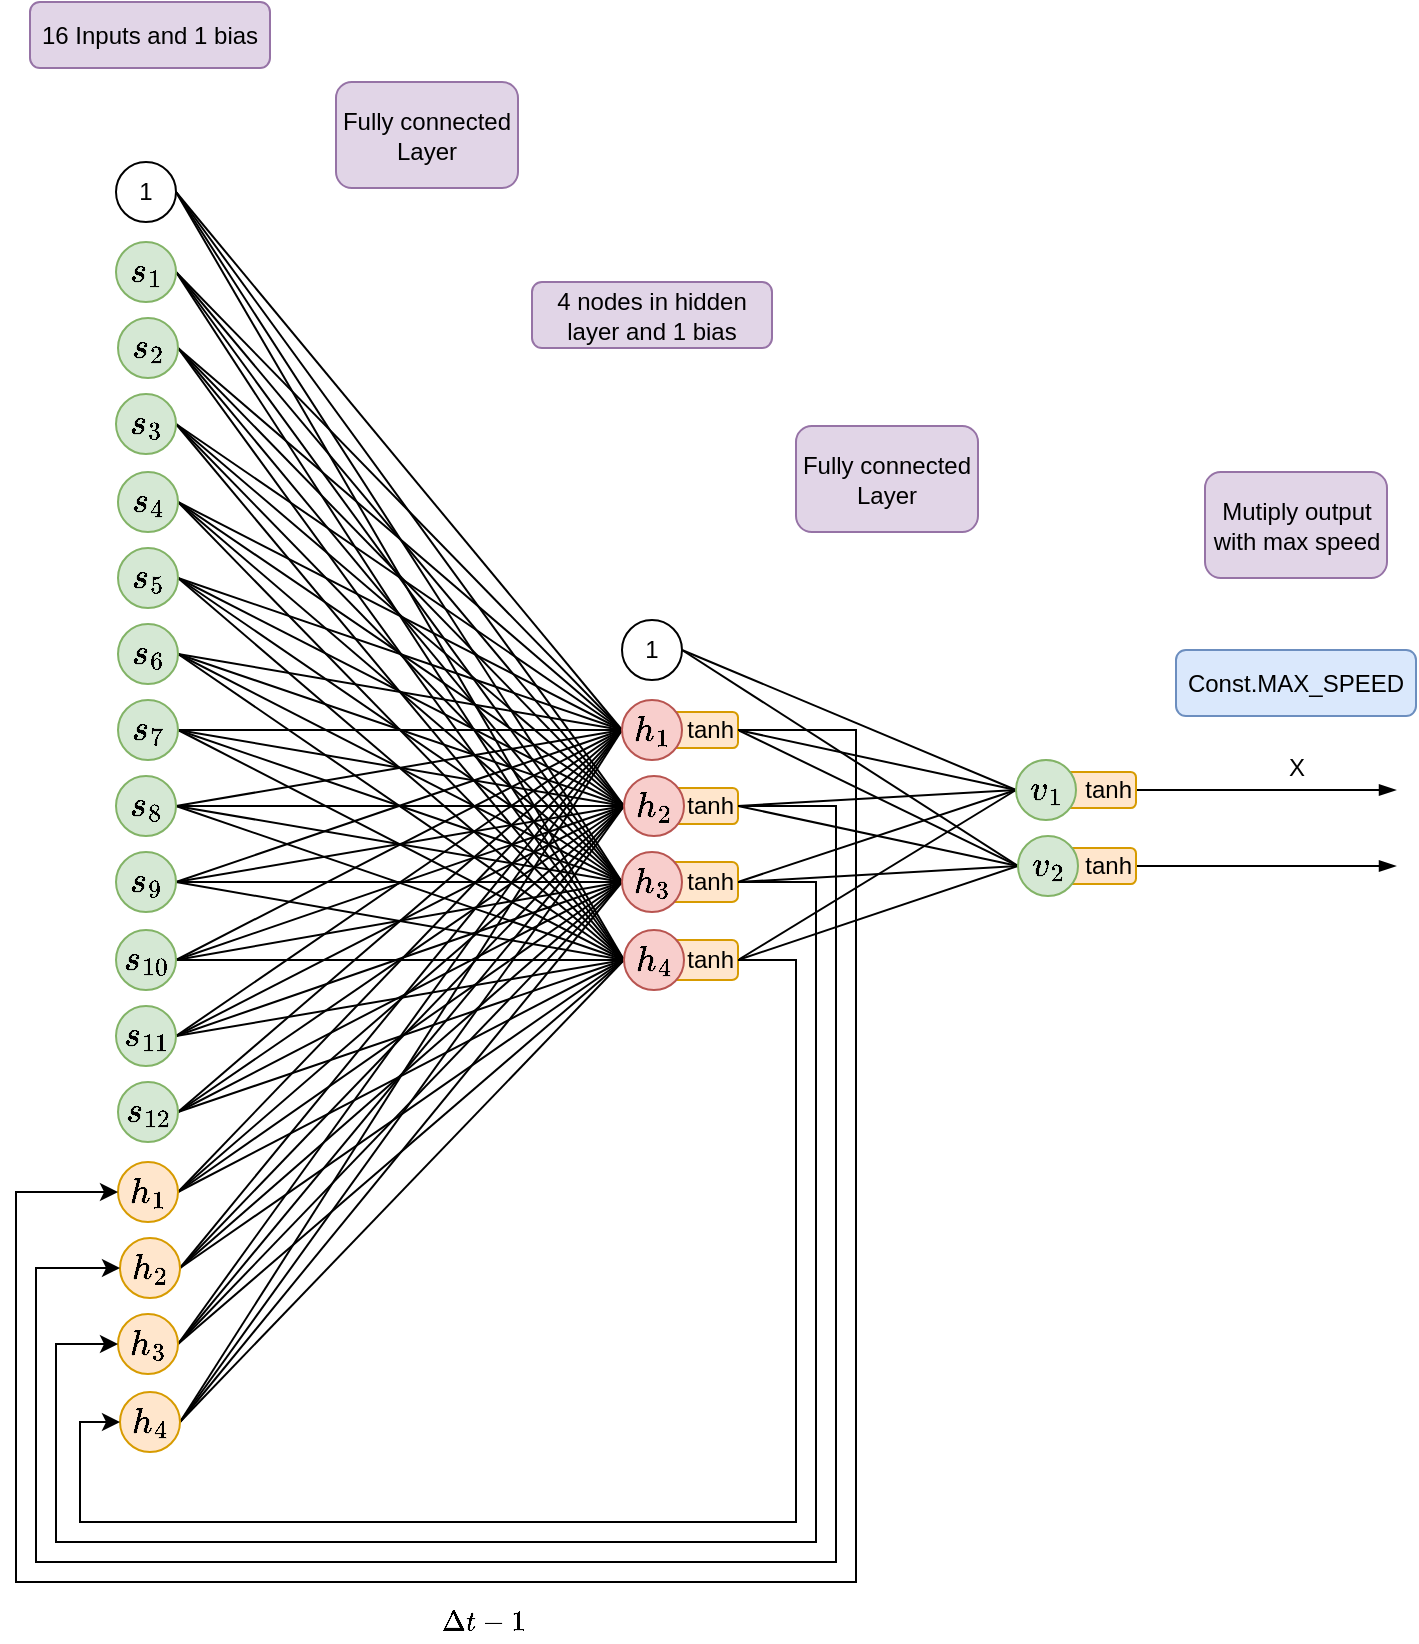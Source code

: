 <mxfile version="14.4.4" type="device"><diagram id="Dm9-tnIEVENg8xniTGuk" name="Page-1"><mxGraphModel dx="1550" dy="779" grid="1" gridSize="10" guides="1" tooltips="1" connect="1" arrows="1" fold="1" page="1" pageScale="1" pageWidth="827" pageHeight="1169" math="1" shadow="0"><root><mxCell id="0"/><mxCell id="1" parent="0"/><mxCell id="SldrQTkmGo04Pgy9KZBU-139" style="edgeStyle=orthogonalEdgeStyle;curved=1;rounded=0;orthogonalLoop=1;jettySize=auto;html=1;endArrow=blockThin;endFill=1;fontColor=#000000;" edge="1" parent="1" source="SldrQTkmGo04Pgy9KZBU-132"><mxGeometry relative="1" as="geometry"><mxPoint x="770" y="484" as="targetPoint"/></mxGeometry></mxCell><mxCell id="SldrQTkmGo04Pgy9KZBU-132" value="tanh" style="rounded=1;whiteSpace=wrap;html=1;labelBackgroundColor=none;strokeColor=#d79b00;align=right;fillColor=#ffe6cc;" vertex="1" parent="1"><mxGeometry x="590" y="475" width="50" height="18" as="geometry"/></mxCell><mxCell id="SldrQTkmGo04Pgy9KZBU-140" style="edgeStyle=orthogonalEdgeStyle;curved=1;rounded=0;orthogonalLoop=1;jettySize=auto;html=1;exitX=1;exitY=0.5;exitDx=0;exitDy=0;endArrow=blockThin;endFill=1;fontColor=#000000;" edge="1" parent="1" source="SldrQTkmGo04Pgy9KZBU-133"><mxGeometry relative="1" as="geometry"><mxPoint x="770" y="522" as="targetPoint"/></mxGeometry></mxCell><mxCell id="SldrQTkmGo04Pgy9KZBU-133" value="tanh" style="rounded=1;whiteSpace=wrap;html=1;labelBackgroundColor=none;strokeColor=#d79b00;align=right;fillColor=#ffe6cc;" vertex="1" parent="1"><mxGeometry x="590" y="513" width="50" height="18" as="geometry"/></mxCell><mxCell id="SldrQTkmGo04Pgy9KZBU-126" style="edgeStyle=none;rounded=0;orthogonalLoop=1;jettySize=auto;html=1;exitX=1;exitY=0.5;exitDx=0;exitDy=0;entryX=0;entryY=0.5;entryDx=0;entryDy=0;endArrow=none;endFill=0;fontColor=#000000;" edge="1" parent="1" source="SldrQTkmGo04Pgy9KZBU-119" target="SldrQTkmGo04Pgy9KZBU-30"><mxGeometry relative="1" as="geometry"/></mxCell><mxCell id="SldrQTkmGo04Pgy9KZBU-127" style="edgeStyle=none;rounded=0;orthogonalLoop=1;jettySize=auto;html=1;exitX=1;exitY=0.5;exitDx=0;exitDy=0;entryX=0;entryY=0.5;entryDx=0;entryDy=0;endArrow=none;endFill=0;fontColor=#000000;" edge="1" parent="1" source="SldrQTkmGo04Pgy9KZBU-119" target="SldrQTkmGo04Pgy9KZBU-31"><mxGeometry relative="1" as="geometry"/></mxCell><mxCell id="SldrQTkmGo04Pgy9KZBU-119" value="tanh" style="rounded=1;whiteSpace=wrap;html=1;labelBackgroundColor=none;strokeColor=#d79b00;align=right;fillColor=#ffe6cc;" vertex="1" parent="1"><mxGeometry x="391" y="483" width="50" height="18" as="geometry"/></mxCell><mxCell id="SldrQTkmGo04Pgy9KZBU-128" style="edgeStyle=none;rounded=0;orthogonalLoop=1;jettySize=auto;html=1;exitX=1;exitY=0.5;exitDx=0;exitDy=0;entryX=0;entryY=0.5;entryDx=0;entryDy=0;endArrow=none;endFill=0;fontColor=#000000;" edge="1" parent="1" source="SldrQTkmGo04Pgy9KZBU-120" target="SldrQTkmGo04Pgy9KZBU-30"><mxGeometry relative="1" as="geometry"/></mxCell><mxCell id="SldrQTkmGo04Pgy9KZBU-129" style="edgeStyle=none;rounded=0;orthogonalLoop=1;jettySize=auto;html=1;exitX=1;exitY=0.5;exitDx=0;exitDy=0;entryX=0;entryY=0.5;entryDx=0;entryDy=0;endArrow=none;endFill=0;fontColor=#000000;" edge="1" parent="1" source="SldrQTkmGo04Pgy9KZBU-120" target="SldrQTkmGo04Pgy9KZBU-31"><mxGeometry relative="1" as="geometry"/></mxCell><mxCell id="SldrQTkmGo04Pgy9KZBU-120" value="tanh" style="rounded=1;whiteSpace=wrap;html=1;labelBackgroundColor=none;strokeColor=#d79b00;align=right;fillColor=#ffe6cc;" vertex="1" parent="1"><mxGeometry x="391" y="520" width="50" height="20" as="geometry"/></mxCell><mxCell id="SldrQTkmGo04Pgy9KZBU-130" style="edgeStyle=none;rounded=0;orthogonalLoop=1;jettySize=auto;html=1;exitX=1;exitY=0.5;exitDx=0;exitDy=0;entryX=0;entryY=0.5;entryDx=0;entryDy=0;endArrow=none;endFill=0;fontColor=#000000;" edge="1" parent="1" source="SldrQTkmGo04Pgy9KZBU-121" target="SldrQTkmGo04Pgy9KZBU-30"><mxGeometry relative="1" as="geometry"/></mxCell><mxCell id="SldrQTkmGo04Pgy9KZBU-131" style="edgeStyle=none;rounded=0;orthogonalLoop=1;jettySize=auto;html=1;exitX=1;exitY=0.5;exitDx=0;exitDy=0;entryX=0;entryY=0.5;entryDx=0;entryDy=0;endArrow=none;endFill=0;fontColor=#000000;" edge="1" parent="1" source="SldrQTkmGo04Pgy9KZBU-121" target="SldrQTkmGo04Pgy9KZBU-31"><mxGeometry relative="1" as="geometry"/></mxCell><mxCell id="SldrQTkmGo04Pgy9KZBU-121" value="tanh" style="rounded=1;whiteSpace=wrap;html=1;labelBackgroundColor=none;strokeColor=#d79b00;align=right;fillColor=#ffe6cc;" vertex="1" parent="1"><mxGeometry x="391" y="559" width="50" height="20" as="geometry"/></mxCell><mxCell id="SldrQTkmGo04Pgy9KZBU-122" style="edgeStyle=none;rounded=0;orthogonalLoop=1;jettySize=auto;html=1;exitX=1;exitY=0.5;exitDx=0;exitDy=0;entryX=0;entryY=0.5;entryDx=0;entryDy=0;endArrow=none;endFill=0;fontColor=#000000;" edge="1" parent="1" source="SldrQTkmGo04Pgy9KZBU-116" target="SldrQTkmGo04Pgy9KZBU-30"><mxGeometry relative="1" as="geometry"/></mxCell><mxCell id="SldrQTkmGo04Pgy9KZBU-125" style="edgeStyle=none;rounded=0;orthogonalLoop=1;jettySize=auto;html=1;exitX=1;exitY=0.5;exitDx=0;exitDy=0;entryX=0;entryY=0.5;entryDx=0;entryDy=0;endArrow=none;endFill=0;fontColor=#000000;" edge="1" parent="1" source="SldrQTkmGo04Pgy9KZBU-116" target="SldrQTkmGo04Pgy9KZBU-31"><mxGeometry relative="1" as="geometry"/></mxCell><mxCell id="SldrQTkmGo04Pgy9KZBU-116" value="tanh" style="rounded=1;whiteSpace=wrap;html=1;labelBackgroundColor=none;strokeColor=#d79b00;align=right;fillColor=#ffe6cc;" vertex="1" parent="1"><mxGeometry x="391" y="445" width="50" height="18" as="geometry"/></mxCell><mxCell id="SldrQTkmGo04Pgy9KZBU-35" style="rounded=0;orthogonalLoop=1;jettySize=auto;html=1;entryX=0;entryY=0.5;entryDx=0;entryDy=0;fontColor=#000000;endArrow=none;endFill=0;exitX=1;exitY=0.5;exitDx=0;exitDy=0;" edge="1" parent="1" source="SldrQTkmGo04Pgy9KZBU-1" target="SldrQTkmGo04Pgy9KZBU-25"><mxGeometry relative="1" as="geometry"/></mxCell><mxCell id="SldrQTkmGo04Pgy9KZBU-85" style="edgeStyle=none;rounded=0;orthogonalLoop=1;jettySize=auto;html=1;exitX=1;exitY=0.5;exitDx=0;exitDy=0;entryX=0;entryY=0.5;entryDx=0;entryDy=0;endArrow=none;endFill=0;fontColor=#000000;" edge="1" parent="1" source="SldrQTkmGo04Pgy9KZBU-1" target="SldrQTkmGo04Pgy9KZBU-28"><mxGeometry relative="1" as="geometry"/></mxCell><mxCell id="SldrQTkmGo04Pgy9KZBU-86" style="edgeStyle=none;rounded=0;orthogonalLoop=1;jettySize=auto;html=1;exitX=1;exitY=0.5;exitDx=0;exitDy=0;entryX=0;entryY=0.5;entryDx=0;entryDy=0;endArrow=none;endFill=0;fontColor=#000000;" edge="1" parent="1" source="SldrQTkmGo04Pgy9KZBU-1" target="SldrQTkmGo04Pgy9KZBU-26"><mxGeometry relative="1" as="geometry"/></mxCell><mxCell id="SldrQTkmGo04Pgy9KZBU-87" style="edgeStyle=none;rounded=0;orthogonalLoop=1;jettySize=auto;html=1;exitX=1;exitY=0.5;exitDx=0;exitDy=0;entryX=0;entryY=0.5;entryDx=0;entryDy=0;endArrow=none;endFill=0;fontColor=#000000;" edge="1" parent="1" source="SldrQTkmGo04Pgy9KZBU-1" target="SldrQTkmGo04Pgy9KZBU-27"><mxGeometry relative="1" as="geometry"/></mxCell><mxCell id="SldrQTkmGo04Pgy9KZBU-1" value="1" style="ellipse;whiteSpace=wrap;html=1;" vertex="1" parent="1"><mxGeometry x="130" y="170" width="30" height="30" as="geometry"/></mxCell><mxCell id="SldrQTkmGo04Pgy9KZBU-36" style="edgeStyle=none;rounded=0;orthogonalLoop=1;jettySize=auto;html=1;exitX=1;exitY=0.5;exitDx=0;exitDy=0;entryX=0;entryY=0.5;entryDx=0;entryDy=0;endArrow=none;endFill=0;fontColor=#000000;" edge="1" parent="1" source="SldrQTkmGo04Pgy9KZBU-2" target="SldrQTkmGo04Pgy9KZBU-25"><mxGeometry relative="1" as="geometry"/></mxCell><mxCell id="SldrQTkmGo04Pgy9KZBU-84" style="edgeStyle=none;rounded=0;orthogonalLoop=1;jettySize=auto;html=1;exitX=1;exitY=0.5;exitDx=0;exitDy=0;entryX=0;entryY=0.5;entryDx=0;entryDy=0;endArrow=none;endFill=0;fontColor=#000000;" edge="1" parent="1" source="SldrQTkmGo04Pgy9KZBU-2" target="SldrQTkmGo04Pgy9KZBU-28"><mxGeometry relative="1" as="geometry"/></mxCell><mxCell id="SldrQTkmGo04Pgy9KZBU-89" style="edgeStyle=none;rounded=0;orthogonalLoop=1;jettySize=auto;html=1;exitX=1;exitY=0.5;exitDx=0;exitDy=0;entryX=0;entryY=0.5;entryDx=0;entryDy=0;endArrow=none;endFill=0;fontColor=#000000;" edge="1" parent="1" source="SldrQTkmGo04Pgy9KZBU-2" target="SldrQTkmGo04Pgy9KZBU-26"><mxGeometry relative="1" as="geometry"/></mxCell><mxCell id="SldrQTkmGo04Pgy9KZBU-90" style="edgeStyle=none;rounded=0;orthogonalLoop=1;jettySize=auto;html=1;exitX=1;exitY=0.5;exitDx=0;exitDy=0;entryX=0;entryY=0.5;entryDx=0;entryDy=0;endArrow=none;endFill=0;fontColor=#000000;" edge="1" parent="1" source="SldrQTkmGo04Pgy9KZBU-2" target="SldrQTkmGo04Pgy9KZBU-27"><mxGeometry relative="1" as="geometry"/></mxCell><mxCell id="SldrQTkmGo04Pgy9KZBU-2" value="&lt;div style=&quot;text-align: left&quot;&gt;&lt;font face=&quot;monospace&quot;&gt;&lt;span style=&quot;font-size: 14px;&quot;&gt;\(s_1\)&lt;/span&gt;&lt;/font&gt;&lt;/div&gt;" style="ellipse;whiteSpace=wrap;html=1;flipV=1;flipH=0;fillColor=#d5e8d4;strokeColor=#82b366;labelBackgroundColor=none;" vertex="1" parent="1"><mxGeometry x="130" y="210" width="30" height="30" as="geometry"/></mxCell><mxCell id="SldrQTkmGo04Pgy9KZBU-37" style="edgeStyle=none;rounded=0;orthogonalLoop=1;jettySize=auto;html=1;exitX=1;exitY=0.5;exitDx=0;exitDy=0;endArrow=none;endFill=0;fontColor=#000000;entryX=0;entryY=0.5;entryDx=0;entryDy=0;" edge="1" parent="1" source="SldrQTkmGo04Pgy9KZBU-3" target="SldrQTkmGo04Pgy9KZBU-25"><mxGeometry relative="1" as="geometry"><mxPoint x="380" y="450.0" as="targetPoint"/></mxGeometry></mxCell><mxCell id="SldrQTkmGo04Pgy9KZBU-83" style="edgeStyle=none;rounded=0;orthogonalLoop=1;jettySize=auto;html=1;exitX=1;exitY=0.5;exitDx=0;exitDy=0;entryX=0;entryY=0.5;entryDx=0;entryDy=0;endArrow=none;endFill=0;fontColor=#000000;" edge="1" parent="1" source="SldrQTkmGo04Pgy9KZBU-3" target="SldrQTkmGo04Pgy9KZBU-28"><mxGeometry relative="1" as="geometry"/></mxCell><mxCell id="SldrQTkmGo04Pgy9KZBU-91" style="edgeStyle=none;rounded=0;orthogonalLoop=1;jettySize=auto;html=1;exitX=1;exitY=0.5;exitDx=0;exitDy=0;entryX=0;entryY=0.5;entryDx=0;entryDy=0;endArrow=none;endFill=0;fontColor=#000000;" edge="1" parent="1" source="SldrQTkmGo04Pgy9KZBU-3" target="SldrQTkmGo04Pgy9KZBU-26"><mxGeometry relative="1" as="geometry"/></mxCell><mxCell id="SldrQTkmGo04Pgy9KZBU-92" style="edgeStyle=none;rounded=0;orthogonalLoop=1;jettySize=auto;html=1;exitX=1;exitY=0.5;exitDx=0;exitDy=0;entryX=0;entryY=0.5;entryDx=0;entryDy=0;endArrow=none;endFill=0;fontColor=#000000;" edge="1" parent="1" source="SldrQTkmGo04Pgy9KZBU-3" target="SldrQTkmGo04Pgy9KZBU-27"><mxGeometry relative="1" as="geometry"/></mxCell><mxCell id="SldrQTkmGo04Pgy9KZBU-3" value="&lt;div style=&quot;text-align: left&quot;&gt;&lt;font face=&quot;monospace&quot;&gt;&lt;span style=&quot;font-size: 14px;&quot;&gt;\(s_2\)&lt;/span&gt;&lt;/font&gt;&lt;/div&gt;" style="ellipse;whiteSpace=wrap;html=1;flipV=1;flipH=0;fillColor=#d5e8d4;strokeColor=#82b366;labelBackgroundColor=none;" vertex="1" parent="1"><mxGeometry x="131" y="248" width="30" height="30" as="geometry"/></mxCell><mxCell id="SldrQTkmGo04Pgy9KZBU-38" style="edgeStyle=none;rounded=0;orthogonalLoop=1;jettySize=auto;html=1;exitX=1;exitY=0.5;exitDx=0;exitDy=0;entryX=0;entryY=0.5;entryDx=0;entryDy=0;endArrow=none;endFill=0;fontColor=#000000;" edge="1" parent="1" source="SldrQTkmGo04Pgy9KZBU-4" target="SldrQTkmGo04Pgy9KZBU-25"><mxGeometry relative="1" as="geometry"/></mxCell><mxCell id="SldrQTkmGo04Pgy9KZBU-82" style="edgeStyle=none;rounded=0;orthogonalLoop=1;jettySize=auto;html=1;exitX=1;exitY=0.5;exitDx=0;exitDy=0;entryX=0;entryY=0.5;entryDx=0;entryDy=0;endArrow=none;endFill=0;fontColor=#000000;" edge="1" parent="1" source="SldrQTkmGo04Pgy9KZBU-4" target="SldrQTkmGo04Pgy9KZBU-28"><mxGeometry relative="1" as="geometry"/></mxCell><mxCell id="SldrQTkmGo04Pgy9KZBU-93" style="edgeStyle=none;rounded=0;orthogonalLoop=1;jettySize=auto;html=1;exitX=1;exitY=0.5;exitDx=0;exitDy=0;entryX=0;entryY=0.5;entryDx=0;entryDy=0;endArrow=none;endFill=0;fontColor=#000000;" edge="1" parent="1" source="SldrQTkmGo04Pgy9KZBU-4" target="SldrQTkmGo04Pgy9KZBU-26"><mxGeometry relative="1" as="geometry"/></mxCell><mxCell id="SldrQTkmGo04Pgy9KZBU-94" style="edgeStyle=none;rounded=0;orthogonalLoop=1;jettySize=auto;html=1;exitX=1;exitY=0.5;exitDx=0;exitDy=0;entryX=0;entryY=0.5;entryDx=0;entryDy=0;endArrow=none;endFill=0;fontColor=#000000;" edge="1" parent="1" source="SldrQTkmGo04Pgy9KZBU-4" target="SldrQTkmGo04Pgy9KZBU-27"><mxGeometry relative="1" as="geometry"/></mxCell><mxCell id="SldrQTkmGo04Pgy9KZBU-4" value="&lt;div style=&quot;text-align: left&quot;&gt;&lt;font face=&quot;monospace&quot;&gt;&lt;span style=&quot;font-size: 14px;&quot;&gt;\(s_3\)&lt;/span&gt;&lt;/font&gt;&lt;/div&gt;" style="ellipse;whiteSpace=wrap;html=1;flipV=1;flipH=0;fillColor=#d5e8d4;strokeColor=#82b366;labelBackgroundColor=none;" vertex="1" parent="1"><mxGeometry x="130" y="286" width="30" height="30" as="geometry"/></mxCell><mxCell id="SldrQTkmGo04Pgy9KZBU-39" style="edgeStyle=none;rounded=0;orthogonalLoop=1;jettySize=auto;html=1;exitX=1;exitY=0.5;exitDx=0;exitDy=0;entryX=0;entryY=0.5;entryDx=0;entryDy=0;endArrow=none;endFill=0;fontColor=#000000;" edge="1" parent="1" source="SldrQTkmGo04Pgy9KZBU-6" target="SldrQTkmGo04Pgy9KZBU-25"><mxGeometry relative="1" as="geometry"/></mxCell><mxCell id="SldrQTkmGo04Pgy9KZBU-81" style="edgeStyle=none;rounded=0;orthogonalLoop=1;jettySize=auto;html=1;exitX=1;exitY=0.5;exitDx=0;exitDy=0;entryX=0;entryY=0.5;entryDx=0;entryDy=0;endArrow=none;endFill=0;fontColor=#000000;" edge="1" parent="1" source="SldrQTkmGo04Pgy9KZBU-6" target="SldrQTkmGo04Pgy9KZBU-28"><mxGeometry relative="1" as="geometry"/></mxCell><mxCell id="SldrQTkmGo04Pgy9KZBU-95" style="edgeStyle=none;rounded=0;orthogonalLoop=1;jettySize=auto;html=1;exitX=1;exitY=0.5;exitDx=0;exitDy=0;entryX=0;entryY=0.5;entryDx=0;entryDy=0;endArrow=none;endFill=0;fontColor=#000000;" edge="1" parent="1" source="SldrQTkmGo04Pgy9KZBU-6" target="SldrQTkmGo04Pgy9KZBU-26"><mxGeometry relative="1" as="geometry"/></mxCell><mxCell id="SldrQTkmGo04Pgy9KZBU-96" style="edgeStyle=none;rounded=0;orthogonalLoop=1;jettySize=auto;html=1;exitX=1;exitY=0.5;exitDx=0;exitDy=0;entryX=0;entryY=0.5;entryDx=0;entryDy=0;endArrow=none;endFill=0;fontColor=#000000;" edge="1" parent="1" source="SldrQTkmGo04Pgy9KZBU-6" target="SldrQTkmGo04Pgy9KZBU-27"><mxGeometry relative="1" as="geometry"/></mxCell><mxCell id="SldrQTkmGo04Pgy9KZBU-6" value="&lt;div style=&quot;text-align: left&quot;&gt;&lt;font face=&quot;monospace&quot;&gt;&lt;span style=&quot;font-size: 14px;&quot;&gt;\(s_4\)&lt;/span&gt;&lt;/font&gt;&lt;/div&gt;" style="ellipse;whiteSpace=wrap;html=1;flipV=1;flipH=0;fillColor=#d5e8d4;strokeColor=#82b366;labelBackgroundColor=none;" vertex="1" parent="1"><mxGeometry x="131" y="325" width="30" height="30" as="geometry"/></mxCell><mxCell id="SldrQTkmGo04Pgy9KZBU-40" style="edgeStyle=none;rounded=0;orthogonalLoop=1;jettySize=auto;html=1;exitX=1;exitY=0.5;exitDx=0;exitDy=0;endArrow=none;endFill=0;fontColor=#000000;entryX=0;entryY=0.5;entryDx=0;entryDy=0;" edge="1" parent="1" source="SldrQTkmGo04Pgy9KZBU-7" target="SldrQTkmGo04Pgy9KZBU-25"><mxGeometry relative="1" as="geometry"><mxPoint x="380" y="460.0" as="targetPoint"/></mxGeometry></mxCell><mxCell id="SldrQTkmGo04Pgy9KZBU-80" style="edgeStyle=none;rounded=0;orthogonalLoop=1;jettySize=auto;html=1;exitX=1;exitY=0.5;exitDx=0;exitDy=0;entryX=0;entryY=0.5;entryDx=0;entryDy=0;endArrow=none;endFill=0;fontColor=#000000;" edge="1" parent="1" source="SldrQTkmGo04Pgy9KZBU-7" target="SldrQTkmGo04Pgy9KZBU-28"><mxGeometry relative="1" as="geometry"/></mxCell><mxCell id="SldrQTkmGo04Pgy9KZBU-97" style="edgeStyle=none;rounded=0;orthogonalLoop=1;jettySize=auto;html=1;exitX=1;exitY=0.5;exitDx=0;exitDy=0;entryX=0;entryY=0.5;entryDx=0;entryDy=0;endArrow=none;endFill=0;fontColor=#000000;" edge="1" parent="1" source="SldrQTkmGo04Pgy9KZBU-7" target="SldrQTkmGo04Pgy9KZBU-26"><mxGeometry relative="1" as="geometry"/></mxCell><mxCell id="SldrQTkmGo04Pgy9KZBU-98" style="edgeStyle=none;rounded=0;orthogonalLoop=1;jettySize=auto;html=1;exitX=1;exitY=0.5;exitDx=0;exitDy=0;entryX=0;entryY=0.5;entryDx=0;entryDy=0;endArrow=none;endFill=0;fontColor=#000000;" edge="1" parent="1" source="SldrQTkmGo04Pgy9KZBU-7" target="SldrQTkmGo04Pgy9KZBU-27"><mxGeometry relative="1" as="geometry"/></mxCell><mxCell id="SldrQTkmGo04Pgy9KZBU-7" value="&lt;div style=&quot;text-align: left&quot;&gt;&lt;font face=&quot;monospace&quot;&gt;&lt;span style=&quot;font-size: 14px;&quot;&gt;\(s_5\)&lt;/span&gt;&lt;/font&gt;&lt;/div&gt;" style="ellipse;whiteSpace=wrap;html=1;flipV=1;flipH=0;fillColor=#d5e8d4;strokeColor=#82b366;labelBackgroundColor=none;" vertex="1" parent="1"><mxGeometry x="131" y="363" width="30" height="30" as="geometry"/></mxCell><mxCell id="SldrQTkmGo04Pgy9KZBU-45" style="rounded=0;orthogonalLoop=1;jettySize=auto;html=1;exitX=1;exitY=0.5;exitDx=0;exitDy=0;entryX=0;entryY=0.5;entryDx=0;entryDy=0;endArrow=none;endFill=0;fontColor=#000000;" edge="1" parent="1" source="SldrQTkmGo04Pgy9KZBU-8" target="SldrQTkmGo04Pgy9KZBU-25"><mxGeometry relative="1" as="geometry"/></mxCell><mxCell id="SldrQTkmGo04Pgy9KZBU-78" style="edgeStyle=none;rounded=0;orthogonalLoop=1;jettySize=auto;html=1;exitX=1;exitY=0.5;exitDx=0;exitDy=0;entryX=0;entryY=0.5;entryDx=0;entryDy=0;endArrow=none;endFill=0;fontColor=#000000;" edge="1" parent="1" source="SldrQTkmGo04Pgy9KZBU-8" target="SldrQTkmGo04Pgy9KZBU-28"><mxGeometry relative="1" as="geometry"/></mxCell><mxCell id="SldrQTkmGo04Pgy9KZBU-99" style="edgeStyle=none;rounded=0;orthogonalLoop=1;jettySize=auto;html=1;exitX=1;exitY=0.5;exitDx=0;exitDy=0;entryX=0;entryY=0.5;entryDx=0;entryDy=0;endArrow=none;endFill=0;fontColor=#000000;" edge="1" parent="1" source="SldrQTkmGo04Pgy9KZBU-8" target="SldrQTkmGo04Pgy9KZBU-26"><mxGeometry relative="1" as="geometry"/></mxCell><mxCell id="SldrQTkmGo04Pgy9KZBU-100" style="edgeStyle=none;rounded=0;orthogonalLoop=1;jettySize=auto;html=1;exitX=1;exitY=0.5;exitDx=0;exitDy=0;entryX=0;entryY=0.5;entryDx=0;entryDy=0;endArrow=none;endFill=0;fontColor=#000000;" edge="1" parent="1" source="SldrQTkmGo04Pgy9KZBU-8" target="SldrQTkmGo04Pgy9KZBU-27"><mxGeometry relative="1" as="geometry"/></mxCell><mxCell id="SldrQTkmGo04Pgy9KZBU-8" value="&lt;div style=&quot;text-align: left&quot;&gt;&lt;font face=&quot;monospace&quot;&gt;&lt;span style=&quot;font-size: 14px;&quot;&gt;\(s_6\)&lt;/span&gt;&lt;/font&gt;&lt;/div&gt;" style="ellipse;whiteSpace=wrap;html=1;flipV=1;flipH=0;fillColor=#d5e8d4;strokeColor=#82b366;labelBackgroundColor=none;" vertex="1" parent="1"><mxGeometry x="131" y="401" width="30" height="30" as="geometry"/></mxCell><mxCell id="SldrQTkmGo04Pgy9KZBU-69" style="edgeStyle=none;rounded=0;orthogonalLoop=1;jettySize=auto;html=1;exitX=1;exitY=0.5;exitDx=0;exitDy=0;endArrow=none;endFill=0;fontColor=#000000;entryX=0;entryY=0.5;entryDx=0;entryDy=0;" edge="1" parent="1" source="SldrQTkmGo04Pgy9KZBU-9" target="SldrQTkmGo04Pgy9KZBU-28"><mxGeometry relative="1" as="geometry"><mxPoint x="380" y="570" as="targetPoint"/></mxGeometry></mxCell><mxCell id="SldrQTkmGo04Pgy9KZBU-71" style="edgeStyle=none;rounded=0;orthogonalLoop=1;jettySize=auto;html=1;exitX=1;exitY=0.5;exitDx=0;exitDy=0;entryX=0;entryY=0.5;entryDx=0;entryDy=0;endArrow=none;endFill=0;fontColor=#000000;" edge="1" parent="1" source="SldrQTkmGo04Pgy9KZBU-9" target="SldrQTkmGo04Pgy9KZBU-25"><mxGeometry relative="1" as="geometry"/></mxCell><mxCell id="SldrQTkmGo04Pgy9KZBU-101" style="edgeStyle=none;rounded=0;orthogonalLoop=1;jettySize=auto;html=1;exitX=1;exitY=0.5;exitDx=0;exitDy=0;entryX=0;entryY=0.5;entryDx=0;entryDy=0;endArrow=none;endFill=0;fontColor=#000000;" edge="1" parent="1" source="SldrQTkmGo04Pgy9KZBU-9" target="SldrQTkmGo04Pgy9KZBU-26"><mxGeometry relative="1" as="geometry"/></mxCell><mxCell id="SldrQTkmGo04Pgy9KZBU-102" style="edgeStyle=none;rounded=0;orthogonalLoop=1;jettySize=auto;html=1;exitX=1;exitY=0.5;exitDx=0;exitDy=0;entryX=0;entryY=0.5;entryDx=0;entryDy=0;endArrow=none;endFill=0;fontColor=#000000;" edge="1" parent="1" source="SldrQTkmGo04Pgy9KZBU-9" target="SldrQTkmGo04Pgy9KZBU-27"><mxGeometry relative="1" as="geometry"/></mxCell><mxCell id="SldrQTkmGo04Pgy9KZBU-9" value="&lt;div style=&quot;text-align: left&quot;&gt;&lt;font face=&quot;monospace&quot;&gt;&lt;span style=&quot;font-size: 14px;&quot;&gt;\(s_7\)&lt;/span&gt;&lt;/font&gt;&lt;/div&gt;" style="ellipse;whiteSpace=wrap;html=1;flipV=1;flipH=0;fillColor=#d5e8d4;strokeColor=#82b366;labelBackgroundColor=none;" vertex="1" parent="1"><mxGeometry x="131" y="439" width="30" height="30" as="geometry"/></mxCell><mxCell id="SldrQTkmGo04Pgy9KZBU-68" style="edgeStyle=none;rounded=0;orthogonalLoop=1;jettySize=auto;html=1;exitX=1;exitY=0.5;exitDx=0;exitDy=0;entryX=0;entryY=0.5;entryDx=0;entryDy=0;endArrow=none;endFill=0;fontColor=#000000;" edge="1" parent="1" source="SldrQTkmGo04Pgy9KZBU-10" target="SldrQTkmGo04Pgy9KZBU-28"><mxGeometry relative="1" as="geometry"/></mxCell><mxCell id="SldrQTkmGo04Pgy9KZBU-73" style="edgeStyle=none;rounded=0;orthogonalLoop=1;jettySize=auto;html=1;exitX=1;exitY=0.5;exitDx=0;exitDy=0;entryX=0;entryY=0.5;entryDx=0;entryDy=0;endArrow=none;endFill=0;fontColor=#000000;" edge="1" parent="1" source="SldrQTkmGo04Pgy9KZBU-10" target="SldrQTkmGo04Pgy9KZBU-25"><mxGeometry relative="1" as="geometry"/></mxCell><mxCell id="SldrQTkmGo04Pgy9KZBU-103" style="edgeStyle=none;rounded=0;orthogonalLoop=1;jettySize=auto;html=1;exitX=1;exitY=0.5;exitDx=0;exitDy=0;entryX=0;entryY=0.5;entryDx=0;entryDy=0;endArrow=none;endFill=0;fontColor=#000000;" edge="1" parent="1" source="SldrQTkmGo04Pgy9KZBU-10" target="SldrQTkmGo04Pgy9KZBU-26"><mxGeometry relative="1" as="geometry"/></mxCell><mxCell id="SldrQTkmGo04Pgy9KZBU-104" style="edgeStyle=none;rounded=0;orthogonalLoop=1;jettySize=auto;html=1;exitX=1;exitY=0.5;exitDx=0;exitDy=0;entryX=0;entryY=0.5;entryDx=0;entryDy=0;endArrow=none;endFill=0;fontColor=#000000;" edge="1" parent="1" source="SldrQTkmGo04Pgy9KZBU-10" target="SldrQTkmGo04Pgy9KZBU-27"><mxGeometry relative="1" as="geometry"/></mxCell><mxCell id="SldrQTkmGo04Pgy9KZBU-10" value="&lt;div style=&quot;text-align: left&quot;&gt;&lt;font face=&quot;monospace&quot;&gt;&lt;span style=&quot;font-size: 14px;&quot;&gt;\(s_8\)&lt;/span&gt;&lt;/font&gt;&lt;/div&gt;" style="ellipse;whiteSpace=wrap;html=1;flipV=1;flipH=0;fillColor=#d5e8d4;strokeColor=#82b366;labelBackgroundColor=none;" vertex="1" parent="1"><mxGeometry x="130" y="477" width="30" height="30" as="geometry"/></mxCell><mxCell id="SldrQTkmGo04Pgy9KZBU-67" style="edgeStyle=none;rounded=0;orthogonalLoop=1;jettySize=auto;html=1;exitX=1;exitY=0.5;exitDx=0;exitDy=0;endArrow=none;endFill=0;fontColor=#000000;entryX=0;entryY=0.5;entryDx=0;entryDy=0;" edge="1" parent="1" source="SldrQTkmGo04Pgy9KZBU-11" target="SldrQTkmGo04Pgy9KZBU-28"><mxGeometry relative="1" as="geometry"><mxPoint x="380" y="570" as="targetPoint"/></mxGeometry></mxCell><mxCell id="SldrQTkmGo04Pgy9KZBU-74" style="edgeStyle=none;rounded=0;orthogonalLoop=1;jettySize=auto;html=1;exitX=1;exitY=0.5;exitDx=0;exitDy=0;endArrow=none;endFill=0;fontColor=#000000;entryX=0;entryY=0.5;entryDx=0;entryDy=0;" edge="1" parent="1" source="SldrQTkmGo04Pgy9KZBU-11" target="SldrQTkmGo04Pgy9KZBU-25"><mxGeometry relative="1" as="geometry"><mxPoint x="380" y="450" as="targetPoint"/></mxGeometry></mxCell><mxCell id="SldrQTkmGo04Pgy9KZBU-105" style="edgeStyle=none;rounded=0;orthogonalLoop=1;jettySize=auto;html=1;exitX=1;exitY=0.5;exitDx=0;exitDy=0;entryX=0;entryY=0.5;entryDx=0;entryDy=0;endArrow=none;endFill=0;fontColor=#000000;" edge="1" parent="1" source="SldrQTkmGo04Pgy9KZBU-11" target="SldrQTkmGo04Pgy9KZBU-26"><mxGeometry relative="1" as="geometry"/></mxCell><mxCell id="SldrQTkmGo04Pgy9KZBU-106" style="edgeStyle=none;rounded=0;orthogonalLoop=1;jettySize=auto;html=1;exitX=1;exitY=0.5;exitDx=0;exitDy=0;entryX=0;entryY=0.5;entryDx=0;entryDy=0;endArrow=none;endFill=0;fontColor=#000000;" edge="1" parent="1" source="SldrQTkmGo04Pgy9KZBU-11" target="SldrQTkmGo04Pgy9KZBU-27"><mxGeometry relative="1" as="geometry"/></mxCell><mxCell id="SldrQTkmGo04Pgy9KZBU-11" value="&lt;div style=&quot;text-align: left&quot;&gt;&lt;font face=&quot;monospace&quot;&gt;&lt;span style=&quot;font-size: 14px;&quot;&gt;\(s_9\)&lt;/span&gt;&lt;/font&gt;&lt;/div&gt;" style="ellipse;whiteSpace=wrap;html=1;flipV=1;flipH=0;fillColor=#d5e8d4;strokeColor=#82b366;labelBackgroundColor=none;" vertex="1" parent="1"><mxGeometry x="130" y="515" width="30" height="30" as="geometry"/></mxCell><mxCell id="SldrQTkmGo04Pgy9KZBU-66" style="edgeStyle=none;rounded=0;orthogonalLoop=1;jettySize=auto;html=1;exitX=1;exitY=0.5;exitDx=0;exitDy=0;endArrow=none;endFill=0;fontColor=#000000;" edge="1" parent="1" source="SldrQTkmGo04Pgy9KZBU-12" target="SldrQTkmGo04Pgy9KZBU-28"><mxGeometry relative="1" as="geometry"/></mxCell><mxCell id="SldrQTkmGo04Pgy9KZBU-75" style="edgeStyle=none;rounded=0;orthogonalLoop=1;jettySize=auto;html=1;exitX=1;exitY=0.5;exitDx=0;exitDy=0;entryX=0;entryY=0.5;entryDx=0;entryDy=0;endArrow=none;endFill=0;fontColor=#000000;" edge="1" parent="1" source="SldrQTkmGo04Pgy9KZBU-12" target="SldrQTkmGo04Pgy9KZBU-25"><mxGeometry relative="1" as="geometry"/></mxCell><mxCell id="SldrQTkmGo04Pgy9KZBU-107" style="edgeStyle=none;rounded=0;orthogonalLoop=1;jettySize=auto;html=1;exitX=1;exitY=0.5;exitDx=0;exitDy=0;entryX=0;entryY=0.5;entryDx=0;entryDy=0;endArrow=none;endFill=0;fontColor=#000000;" edge="1" parent="1" source="SldrQTkmGo04Pgy9KZBU-12" target="SldrQTkmGo04Pgy9KZBU-26"><mxGeometry relative="1" as="geometry"/></mxCell><mxCell id="SldrQTkmGo04Pgy9KZBU-108" style="edgeStyle=none;rounded=0;orthogonalLoop=1;jettySize=auto;html=1;exitX=1;exitY=0.5;exitDx=0;exitDy=0;entryX=0;entryY=0.5;entryDx=0;entryDy=0;endArrow=none;endFill=0;fontColor=#000000;" edge="1" parent="1" source="SldrQTkmGo04Pgy9KZBU-12" target="SldrQTkmGo04Pgy9KZBU-27"><mxGeometry relative="1" as="geometry"/></mxCell><mxCell id="SldrQTkmGo04Pgy9KZBU-12" value="&lt;div style=&quot;text-align: left&quot;&gt;&lt;font face=&quot;monospace&quot;&gt;&lt;span style=&quot;font-size: 14px;&quot;&gt;\(s_{10}\)&lt;/span&gt;&lt;/font&gt;&lt;/div&gt;" style="ellipse;whiteSpace=wrap;html=1;flipV=1;flipH=0;fillColor=#d5e8d4;strokeColor=#82b366;labelBackgroundColor=none;" vertex="1" parent="1"><mxGeometry x="130" y="554" width="30" height="30" as="geometry"/></mxCell><mxCell id="SldrQTkmGo04Pgy9KZBU-65" style="edgeStyle=none;rounded=0;orthogonalLoop=1;jettySize=auto;html=1;exitX=1;exitY=0.5;exitDx=0;exitDy=0;endArrow=none;endFill=0;fontColor=#000000;entryX=0;entryY=0.5;entryDx=0;entryDy=0;" edge="1" parent="1" source="SldrQTkmGo04Pgy9KZBU-13" target="SldrQTkmGo04Pgy9KZBU-28"><mxGeometry relative="1" as="geometry"><mxPoint x="380" y="570" as="targetPoint"/></mxGeometry></mxCell><mxCell id="SldrQTkmGo04Pgy9KZBU-76" style="edgeStyle=none;rounded=0;orthogonalLoop=1;jettySize=auto;html=1;exitX=1;exitY=0.5;exitDx=0;exitDy=0;entryX=0;entryY=0.5;entryDx=0;entryDy=0;endArrow=none;endFill=0;fontColor=#000000;" edge="1" parent="1" source="SldrQTkmGo04Pgy9KZBU-13" target="SldrQTkmGo04Pgy9KZBU-25"><mxGeometry relative="1" as="geometry"/></mxCell><mxCell id="SldrQTkmGo04Pgy9KZBU-109" style="edgeStyle=none;rounded=0;orthogonalLoop=1;jettySize=auto;html=1;exitX=1;exitY=0.5;exitDx=0;exitDy=0;entryX=0;entryY=0.5;entryDx=0;entryDy=0;endArrow=none;endFill=0;fontColor=#000000;" edge="1" parent="1" source="SldrQTkmGo04Pgy9KZBU-13" target="SldrQTkmGo04Pgy9KZBU-26"><mxGeometry relative="1" as="geometry"/></mxCell><mxCell id="SldrQTkmGo04Pgy9KZBU-110" style="edgeStyle=none;rounded=0;orthogonalLoop=1;jettySize=auto;html=1;exitX=1;exitY=0.5;exitDx=0;exitDy=0;entryX=0;entryY=0.5;entryDx=0;entryDy=0;endArrow=none;endFill=0;fontColor=#000000;" edge="1" parent="1" source="SldrQTkmGo04Pgy9KZBU-13" target="SldrQTkmGo04Pgy9KZBU-27"><mxGeometry relative="1" as="geometry"/></mxCell><mxCell id="SldrQTkmGo04Pgy9KZBU-13" value="&lt;div style=&quot;text-align: left&quot;&gt;&lt;font face=&quot;monospace&quot;&gt;&lt;span style=&quot;font-size: 14px;&quot;&gt;\(s_{11}\)&lt;/span&gt;&lt;/font&gt;&lt;/div&gt;" style="ellipse;whiteSpace=wrap;html=1;flipV=1;flipH=0;fillColor=#d5e8d4;strokeColor=#82b366;labelBackgroundColor=none;" vertex="1" parent="1"><mxGeometry x="130" y="592" width="30" height="30" as="geometry"/></mxCell><mxCell id="SldrQTkmGo04Pgy9KZBU-64" style="edgeStyle=none;rounded=0;orthogonalLoop=1;jettySize=auto;html=1;exitX=1;exitY=0.5;exitDx=0;exitDy=0;entryX=0;entryY=0.5;entryDx=0;entryDy=0;endArrow=none;endFill=0;fontColor=#000000;" edge="1" parent="1" source="SldrQTkmGo04Pgy9KZBU-14" target="SldrQTkmGo04Pgy9KZBU-28"><mxGeometry relative="1" as="geometry"/></mxCell><mxCell id="SldrQTkmGo04Pgy9KZBU-77" style="edgeStyle=none;rounded=0;orthogonalLoop=1;jettySize=auto;html=1;exitX=1;exitY=0.5;exitDx=0;exitDy=0;entryX=0;entryY=0.5;entryDx=0;entryDy=0;endArrow=none;endFill=0;fontColor=#000000;" edge="1" parent="1" source="SldrQTkmGo04Pgy9KZBU-14" target="SldrQTkmGo04Pgy9KZBU-25"><mxGeometry relative="1" as="geometry"/></mxCell><mxCell id="SldrQTkmGo04Pgy9KZBU-111" style="edgeStyle=none;rounded=0;orthogonalLoop=1;jettySize=auto;html=1;exitX=1;exitY=0.5;exitDx=0;exitDy=0;entryX=0;entryY=0.5;entryDx=0;entryDy=0;endArrow=none;endFill=0;fontColor=#000000;" edge="1" parent="1" source="SldrQTkmGo04Pgy9KZBU-14" target="SldrQTkmGo04Pgy9KZBU-26"><mxGeometry relative="1" as="geometry"/></mxCell><mxCell id="SldrQTkmGo04Pgy9KZBU-112" style="edgeStyle=none;rounded=0;orthogonalLoop=1;jettySize=auto;html=1;exitX=1;exitY=0.5;exitDx=0;exitDy=0;entryX=0;entryY=0.5;entryDx=0;entryDy=0;endArrow=none;endFill=0;fontColor=#000000;" edge="1" parent="1" source="SldrQTkmGo04Pgy9KZBU-14" target="SldrQTkmGo04Pgy9KZBU-27"><mxGeometry relative="1" as="geometry"/></mxCell><mxCell id="SldrQTkmGo04Pgy9KZBU-14" value="&lt;div style=&quot;text-align: left&quot;&gt;&lt;font face=&quot;monospace&quot;&gt;&lt;span style=&quot;font-size: 14px;&quot;&gt;\(s_{12}\)&lt;/span&gt;&lt;/font&gt;&lt;/div&gt;" style="ellipse;whiteSpace=wrap;html=1;flipV=1;flipH=0;fillColor=#d5e8d4;strokeColor=#82b366;labelBackgroundColor=none;" vertex="1" parent="1"><mxGeometry x="131" y="630" width="30" height="30" as="geometry"/></mxCell><mxCell id="SldrQTkmGo04Pgy9KZBU-48" style="edgeStyle=none;rounded=0;orthogonalLoop=1;jettySize=auto;html=1;exitX=1;exitY=0.5;exitDx=0;exitDy=0;entryX=0;entryY=0.5;entryDx=0;entryDy=0;endArrow=none;endFill=0;fontColor=#000000;" edge="1" parent="1" source="SldrQTkmGo04Pgy9KZBU-20" target="SldrQTkmGo04Pgy9KZBU-25"><mxGeometry relative="1" as="geometry"/></mxCell><mxCell id="SldrQTkmGo04Pgy9KZBU-52" style="edgeStyle=none;rounded=0;orthogonalLoop=1;jettySize=auto;html=1;exitX=1;exitY=0.5;exitDx=0;exitDy=0;entryX=0;entryY=0.5;entryDx=0;entryDy=0;endArrow=none;endFill=0;fontColor=#000000;" edge="1" parent="1" source="SldrQTkmGo04Pgy9KZBU-20" target="SldrQTkmGo04Pgy9KZBU-26"><mxGeometry relative="1" as="geometry"/></mxCell><mxCell id="SldrQTkmGo04Pgy9KZBU-53" style="edgeStyle=none;rounded=0;orthogonalLoop=1;jettySize=auto;html=1;exitX=1;exitY=0.5;exitDx=0;exitDy=0;entryX=0;entryY=0.5;entryDx=0;entryDy=0;endArrow=none;endFill=0;fontColor=#000000;" edge="1" parent="1" source="SldrQTkmGo04Pgy9KZBU-20" target="SldrQTkmGo04Pgy9KZBU-27"><mxGeometry relative="1" as="geometry"/></mxCell><mxCell id="SldrQTkmGo04Pgy9KZBU-54" style="edgeStyle=none;rounded=0;orthogonalLoop=1;jettySize=auto;html=1;exitX=1;exitY=0.5;exitDx=0;exitDy=0;entryX=0;entryY=0.5;entryDx=0;entryDy=0;endArrow=none;endFill=0;fontColor=#000000;" edge="1" parent="1" source="SldrQTkmGo04Pgy9KZBU-20" target="SldrQTkmGo04Pgy9KZBU-28"><mxGeometry relative="1" as="geometry"/></mxCell><mxCell id="SldrQTkmGo04Pgy9KZBU-20" value="&lt;div style=&quot;text-align: left&quot;&gt;&lt;font face=&quot;monospace&quot;&gt;&lt;span style=&quot;font-size: 14px&quot;&gt;\(h_1\)&lt;/span&gt;&lt;/font&gt;&lt;/div&gt;" style="ellipse;whiteSpace=wrap;html=1;flipV=1;flipH=0;fillColor=#ffe6cc;strokeColor=#d79b00;labelBackgroundColor=none;" vertex="1" parent="1"><mxGeometry x="131" y="670" width="30" height="30" as="geometry"/></mxCell><mxCell id="SldrQTkmGo04Pgy9KZBU-49" style="edgeStyle=none;rounded=0;orthogonalLoop=1;jettySize=auto;html=1;exitX=1;exitY=0.5;exitDx=0;exitDy=0;entryX=0;entryY=0.5;entryDx=0;entryDy=0;endArrow=none;endFill=0;fontColor=#000000;" edge="1" parent="1" source="SldrQTkmGo04Pgy9KZBU-21" target="SldrQTkmGo04Pgy9KZBU-26"><mxGeometry relative="1" as="geometry"/></mxCell><mxCell id="SldrQTkmGo04Pgy9KZBU-55" style="edgeStyle=none;rounded=0;orthogonalLoop=1;jettySize=auto;html=1;exitX=1;exitY=0.5;exitDx=0;exitDy=0;entryX=0;entryY=0.5;entryDx=0;entryDy=0;endArrow=none;endFill=0;fontColor=#000000;" edge="1" parent="1" source="SldrQTkmGo04Pgy9KZBU-21" target="SldrQTkmGo04Pgy9KZBU-25"><mxGeometry relative="1" as="geometry"/></mxCell><mxCell id="SldrQTkmGo04Pgy9KZBU-60" style="edgeStyle=none;rounded=0;orthogonalLoop=1;jettySize=auto;html=1;exitX=1;exitY=0.5;exitDx=0;exitDy=0;entryX=0;entryY=0.5;entryDx=0;entryDy=0;endArrow=none;endFill=0;fontColor=#000000;" edge="1" parent="1" source="SldrQTkmGo04Pgy9KZBU-21" target="SldrQTkmGo04Pgy9KZBU-27"><mxGeometry relative="1" as="geometry"/></mxCell><mxCell id="SldrQTkmGo04Pgy9KZBU-61" style="edgeStyle=none;rounded=0;orthogonalLoop=1;jettySize=auto;html=1;exitX=1;exitY=0.5;exitDx=0;exitDy=0;entryX=0;entryY=0.5;entryDx=0;entryDy=0;endArrow=none;endFill=0;fontColor=#000000;" edge="1" parent="1" source="SldrQTkmGo04Pgy9KZBU-21" target="SldrQTkmGo04Pgy9KZBU-28"><mxGeometry relative="1" as="geometry"/></mxCell><mxCell id="SldrQTkmGo04Pgy9KZBU-21" value="&lt;div style=&quot;text-align: left&quot;&gt;&lt;font face=&quot;monospace&quot;&gt;&lt;span style=&quot;font-size: 14px&quot;&gt;\(h_2\)&lt;/span&gt;&lt;/font&gt;&lt;/div&gt;" style="ellipse;whiteSpace=wrap;html=1;flipV=1;flipH=0;fillColor=#ffe6cc;strokeColor=#d79b00;labelBackgroundColor=none;" vertex="1" parent="1"><mxGeometry x="132" y="708" width="30" height="30" as="geometry"/></mxCell><mxCell id="SldrQTkmGo04Pgy9KZBU-50" style="edgeStyle=none;rounded=0;orthogonalLoop=1;jettySize=auto;html=1;exitX=1;exitY=0.5;exitDx=0;exitDy=0;entryX=0;entryY=0.5;entryDx=0;entryDy=0;endArrow=none;endFill=0;fontColor=#000000;" edge="1" parent="1" source="SldrQTkmGo04Pgy9KZBU-22" target="SldrQTkmGo04Pgy9KZBU-27"><mxGeometry relative="1" as="geometry"/></mxCell><mxCell id="SldrQTkmGo04Pgy9KZBU-56" style="edgeStyle=none;rounded=0;orthogonalLoop=1;jettySize=auto;html=1;exitX=1;exitY=0.5;exitDx=0;exitDy=0;entryX=0;entryY=0.5;entryDx=0;entryDy=0;endArrow=none;endFill=0;fontColor=#000000;" edge="1" parent="1" source="SldrQTkmGo04Pgy9KZBU-22" target="SldrQTkmGo04Pgy9KZBU-25"><mxGeometry relative="1" as="geometry"/></mxCell><mxCell id="SldrQTkmGo04Pgy9KZBU-62" style="edgeStyle=none;rounded=0;orthogonalLoop=1;jettySize=auto;html=1;exitX=1;exitY=0.5;exitDx=0;exitDy=0;entryX=0;entryY=0.5;entryDx=0;entryDy=0;endArrow=none;endFill=0;fontColor=#000000;" edge="1" parent="1" source="SldrQTkmGo04Pgy9KZBU-22" target="SldrQTkmGo04Pgy9KZBU-26"><mxGeometry relative="1" as="geometry"/></mxCell><mxCell id="SldrQTkmGo04Pgy9KZBU-63" style="edgeStyle=none;rounded=0;orthogonalLoop=1;jettySize=auto;html=1;exitX=1;exitY=0.5;exitDx=0;exitDy=0;entryX=0;entryY=0.5;entryDx=0;entryDy=0;endArrow=none;endFill=0;fontColor=#000000;" edge="1" parent="1" source="SldrQTkmGo04Pgy9KZBU-22" target="SldrQTkmGo04Pgy9KZBU-28"><mxGeometry relative="1" as="geometry"/></mxCell><mxCell id="SldrQTkmGo04Pgy9KZBU-22" value="&lt;div style=&quot;text-align: left&quot;&gt;&lt;font face=&quot;monospace&quot;&gt;&lt;span style=&quot;font-size: 14px&quot;&gt;\(h_3\)&lt;/span&gt;&lt;/font&gt;&lt;/div&gt;" style="ellipse;whiteSpace=wrap;html=1;flipV=1;flipH=0;fillColor=#ffe6cc;strokeColor=#d79b00;labelBackgroundColor=none;" vertex="1" parent="1"><mxGeometry x="131" y="746" width="30" height="30" as="geometry"/></mxCell><mxCell id="SldrQTkmGo04Pgy9KZBU-51" style="edgeStyle=none;rounded=0;orthogonalLoop=1;jettySize=auto;html=1;exitX=1;exitY=0.5;exitDx=0;exitDy=0;entryX=0;entryY=0.5;entryDx=0;entryDy=0;endArrow=none;endFill=0;fontColor=#000000;" edge="1" parent="1" source="SldrQTkmGo04Pgy9KZBU-23" target="SldrQTkmGo04Pgy9KZBU-28"><mxGeometry relative="1" as="geometry"/></mxCell><mxCell id="SldrQTkmGo04Pgy9KZBU-57" style="edgeStyle=none;rounded=0;orthogonalLoop=1;jettySize=auto;html=1;exitX=1;exitY=0.5;exitDx=0;exitDy=0;entryX=0;entryY=0.5;entryDx=0;entryDy=0;endArrow=none;endFill=0;fontColor=#000000;" edge="1" parent="1" source="SldrQTkmGo04Pgy9KZBU-23" target="SldrQTkmGo04Pgy9KZBU-25"><mxGeometry relative="1" as="geometry"/></mxCell><mxCell id="SldrQTkmGo04Pgy9KZBU-58" style="edgeStyle=none;rounded=0;orthogonalLoop=1;jettySize=auto;html=1;exitX=1;exitY=0.5;exitDx=0;exitDy=0;entryX=0;entryY=0.5;entryDx=0;entryDy=0;endArrow=none;endFill=0;fontColor=#000000;" edge="1" parent="1" source="SldrQTkmGo04Pgy9KZBU-23" target="SldrQTkmGo04Pgy9KZBU-27"><mxGeometry relative="1" as="geometry"/></mxCell><mxCell id="SldrQTkmGo04Pgy9KZBU-59" style="edgeStyle=none;rounded=0;orthogonalLoop=1;jettySize=auto;html=1;exitX=1;exitY=0.5;exitDx=0;exitDy=0;entryX=0;entryY=0.5;entryDx=0;entryDy=0;endArrow=none;endFill=0;fontColor=#000000;" edge="1" parent="1" source="SldrQTkmGo04Pgy9KZBU-23" target="SldrQTkmGo04Pgy9KZBU-26"><mxGeometry relative="1" as="geometry"/></mxCell><mxCell id="SldrQTkmGo04Pgy9KZBU-23" value="&lt;div style=&quot;text-align: left&quot;&gt;&lt;font face=&quot;monospace&quot;&gt;&lt;span style=&quot;font-size: 14px&quot;&gt;\(h_4\)&lt;/span&gt;&lt;/font&gt;&lt;/div&gt;" style="ellipse;whiteSpace=wrap;html=1;flipV=1;flipH=0;fillColor=#ffe6cc;strokeColor=#d79b00;labelBackgroundColor=none;" vertex="1" parent="1"><mxGeometry x="132" y="785" width="30" height="30" as="geometry"/></mxCell><mxCell id="SldrQTkmGo04Pgy9KZBU-123" style="edgeStyle=none;rounded=0;orthogonalLoop=1;jettySize=auto;html=1;exitX=1;exitY=0.5;exitDx=0;exitDy=0;entryX=0;entryY=0.5;entryDx=0;entryDy=0;endArrow=none;endFill=0;fontColor=#000000;" edge="1" parent="1" source="SldrQTkmGo04Pgy9KZBU-24" target="SldrQTkmGo04Pgy9KZBU-30"><mxGeometry relative="1" as="geometry"/></mxCell><mxCell id="SldrQTkmGo04Pgy9KZBU-124" style="edgeStyle=none;rounded=0;orthogonalLoop=1;jettySize=auto;html=1;exitX=1;exitY=0.5;exitDx=0;exitDy=0;entryX=0;entryY=0.5;entryDx=0;entryDy=0;endArrow=none;endFill=0;fontColor=#000000;" edge="1" parent="1" source="SldrQTkmGo04Pgy9KZBU-24" target="SldrQTkmGo04Pgy9KZBU-31"><mxGeometry relative="1" as="geometry"/></mxCell><mxCell id="SldrQTkmGo04Pgy9KZBU-24" value="1" style="ellipse;whiteSpace=wrap;html=1;" vertex="1" parent="1"><mxGeometry x="383" y="399" width="30" height="30" as="geometry"/></mxCell><mxCell id="SldrQTkmGo04Pgy9KZBU-44" style="edgeStyle=orthogonalEdgeStyle;rounded=0;orthogonalLoop=1;jettySize=auto;html=1;entryX=0;entryY=0.5;entryDx=0;entryDy=0;endArrow=classic;endFill=1;fontColor=#000000;" edge="1" parent="1" source="SldrQTkmGo04Pgy9KZBU-116" target="SldrQTkmGo04Pgy9KZBU-20"><mxGeometry relative="1" as="geometry"><mxPoint x="460" y="454" as="sourcePoint"/><Array as="points"><mxPoint x="500" y="454"/><mxPoint x="500" y="880"/><mxPoint x="80" y="880"/><mxPoint x="80" y="685"/></Array></mxGeometry></mxCell><mxCell id="SldrQTkmGo04Pgy9KZBU-25" value="&lt;div style=&quot;text-align: left&quot;&gt;&lt;font face=&quot;monospace&quot;&gt;&lt;span style=&quot;font-size: 14px&quot;&gt;\(h_1\)&lt;/span&gt;&lt;/font&gt;&lt;/div&gt;" style="ellipse;whiteSpace=wrap;html=1;flipV=1;flipH=0;fillColor=#f8cecc;strokeColor=#b85450;labelBackgroundColor=none;" vertex="1" parent="1"><mxGeometry x="383" y="439" width="30" height="30" as="geometry"/></mxCell><mxCell id="SldrQTkmGo04Pgy9KZBU-43" style="edgeStyle=orthogonalEdgeStyle;rounded=0;orthogonalLoop=1;jettySize=auto;html=1;entryX=0;entryY=0.5;entryDx=0;entryDy=0;endArrow=classic;endFill=1;fontColor=#000000;" edge="1" parent="1" source="SldrQTkmGo04Pgy9KZBU-119" target="SldrQTkmGo04Pgy9KZBU-21"><mxGeometry relative="1" as="geometry"><mxPoint x="440" y="492" as="sourcePoint"/><Array as="points"><mxPoint x="490" y="492"/><mxPoint x="490" y="870"/><mxPoint x="90" y="870"/><mxPoint x="90" y="723"/></Array></mxGeometry></mxCell><mxCell id="SldrQTkmGo04Pgy9KZBU-26" value="&lt;div style=&quot;text-align: left&quot;&gt;&lt;font face=&quot;monospace&quot;&gt;&lt;span style=&quot;font-size: 14px&quot;&gt;\(h_2\)&lt;/span&gt;&lt;/font&gt;&lt;/div&gt;" style="ellipse;whiteSpace=wrap;html=1;flipV=1;flipH=0;fillColor=#f8cecc;strokeColor=#b85450;labelBackgroundColor=none;" vertex="1" parent="1"><mxGeometry x="384" y="477" width="30" height="30" as="geometry"/></mxCell><mxCell id="SldrQTkmGo04Pgy9KZBU-42" style="edgeStyle=orthogonalEdgeStyle;rounded=0;orthogonalLoop=1;jettySize=auto;html=1;entryX=0;entryY=0.5;entryDx=0;entryDy=0;endArrow=classic;endFill=1;fontColor=#000000;" edge="1" parent="1" source="SldrQTkmGo04Pgy9KZBU-120" target="SldrQTkmGo04Pgy9KZBU-22"><mxGeometry relative="1" as="geometry"><mxPoint x="440" y="530" as="sourcePoint"/><Array as="points"><mxPoint x="480" y="530"/><mxPoint x="480" y="860"/><mxPoint x="100" y="860"/><mxPoint x="100" y="761"/></Array></mxGeometry></mxCell><mxCell id="SldrQTkmGo04Pgy9KZBU-27" value="&lt;div style=&quot;text-align: left&quot;&gt;&lt;font face=&quot;monospace&quot;&gt;&lt;span style=&quot;font-size: 14px&quot;&gt;\(h_3\)&lt;/span&gt;&lt;/font&gt;&lt;/div&gt;" style="ellipse;whiteSpace=wrap;html=1;flipV=1;flipH=0;fillColor=#f8cecc;strokeColor=#b85450;labelBackgroundColor=none;" vertex="1" parent="1"><mxGeometry x="383" y="515" width="30" height="30" as="geometry"/></mxCell><mxCell id="SldrQTkmGo04Pgy9KZBU-41" style="edgeStyle=orthogonalEdgeStyle;rounded=0;orthogonalLoop=1;jettySize=auto;html=1;entryX=0;entryY=0.5;entryDx=0;entryDy=0;endArrow=classic;endFill=1;fontColor=#000000;" edge="1" parent="1" source="SldrQTkmGo04Pgy9KZBU-121" target="SldrQTkmGo04Pgy9KZBU-23"><mxGeometry relative="1" as="geometry"><mxPoint x="440" y="569" as="sourcePoint"/><Array as="points"><mxPoint x="470" y="569"/><mxPoint x="470" y="850"/><mxPoint x="112" y="850"/><mxPoint x="112" y="800"/></Array></mxGeometry></mxCell><mxCell id="SldrQTkmGo04Pgy9KZBU-28" value="&lt;div style=&quot;text-align: left&quot;&gt;&lt;font face=&quot;monospace&quot;&gt;&lt;span style=&quot;font-size: 14px&quot;&gt;\(h_4\)&lt;/span&gt;&lt;/font&gt;&lt;/div&gt;" style="ellipse;whiteSpace=wrap;html=1;flipV=1;flipH=0;fillColor=#f8cecc;strokeColor=#b85450;labelBackgroundColor=none;" vertex="1" parent="1"><mxGeometry x="384" y="554" width="30" height="30" as="geometry"/></mxCell><mxCell id="SldrQTkmGo04Pgy9KZBU-30" value="&lt;div style=&quot;text-align: left&quot;&gt;&lt;font face=&quot;monospace&quot;&gt;&lt;span style=&quot;font-size: 14px&quot;&gt;\(v_1\)&lt;/span&gt;&lt;/font&gt;&lt;/div&gt;" style="ellipse;whiteSpace=wrap;html=1;flipV=1;flipH=0;fillColor=#d5e8d4;strokeColor=#82b366;labelBackgroundColor=none;" vertex="1" parent="1"><mxGeometry x="580" y="469" width="30" height="30" as="geometry"/></mxCell><mxCell id="SldrQTkmGo04Pgy9KZBU-31" value="&lt;div style=&quot;text-align: left&quot;&gt;&lt;font face=&quot;monospace&quot;&gt;&lt;span style=&quot;font-size: 14px&quot;&gt;\(v_2\)&lt;/span&gt;&lt;/font&gt;&lt;/div&gt;" style="ellipse;whiteSpace=wrap;html=1;flipV=1;flipH=0;fillColor=#d5e8d4;strokeColor=#82b366;labelBackgroundColor=none;" vertex="1" parent="1"><mxGeometry x="581" y="507" width="30" height="30" as="geometry"/></mxCell><mxCell id="SldrQTkmGo04Pgy9KZBU-135" value="Const.MAX_SPEED" style="rounded=1;whiteSpace=wrap;html=1;labelBackgroundColor=none;strokeColor=#6c8ebf;align=center;fillColor=#dae8fc;" vertex="1" parent="1"><mxGeometry x="660" y="414" width="120" height="33" as="geometry"/></mxCell><mxCell id="SldrQTkmGo04Pgy9KZBU-142" value="X" style="text;html=1;align=center;verticalAlign=middle;resizable=0;points=[];autosize=1;fontColor=#000000;" vertex="1" parent="1"><mxGeometry x="710" y="463" width="20" height="20" as="geometry"/></mxCell><mxCell id="SldrQTkmGo04Pgy9KZBU-143" value="\(\Delta t - 1\)&amp;nbsp;" style="text;html=1;align=center;verticalAlign=middle;resizable=0;points=[];autosize=1;fontColor=#000000;" vertex="1" parent="1"><mxGeometry x="270" y="890" width="90" height="20" as="geometry"/></mxCell><mxCell id="SldrQTkmGo04Pgy9KZBU-145" value="4 nodes in hidden layer and 1 bias" style="rounded=1;whiteSpace=wrap;html=1;labelBackgroundColor=none;strokeColor=#9673a6;align=center;fillColor=#e1d5e7;" vertex="1" parent="1"><mxGeometry x="338" y="230" width="120" height="33" as="geometry"/></mxCell><mxCell id="SldrQTkmGo04Pgy9KZBU-146" value="16 Inputs and 1 bias" style="rounded=1;whiteSpace=wrap;html=1;labelBackgroundColor=none;strokeColor=#9673a6;align=center;fillColor=#e1d5e7;" vertex="1" parent="1"><mxGeometry x="87" y="90" width="120" height="33" as="geometry"/></mxCell><mxCell id="SldrQTkmGo04Pgy9KZBU-147" value="Fully connected Layer" style="rounded=1;whiteSpace=wrap;html=1;labelBackgroundColor=none;strokeColor=#9673a6;align=center;fillColor=#e1d5e7;" vertex="1" parent="1"><mxGeometry x="240" y="130" width="91" height="53" as="geometry"/></mxCell><mxCell id="SldrQTkmGo04Pgy9KZBU-148" value="Fully connected Layer" style="rounded=1;whiteSpace=wrap;html=1;labelBackgroundColor=none;strokeColor=#9673a6;align=center;fillColor=#e1d5e7;" vertex="1" parent="1"><mxGeometry x="470" y="302" width="91" height="53" as="geometry"/></mxCell><mxCell id="SldrQTkmGo04Pgy9KZBU-149" value="Mutiply output with max speed" style="rounded=1;whiteSpace=wrap;html=1;labelBackgroundColor=none;strokeColor=#9673a6;align=center;fillColor=#e1d5e7;" vertex="1" parent="1"><mxGeometry x="674.5" y="325" width="91" height="53" as="geometry"/></mxCell></root></mxGraphModel></diagram></mxfile>